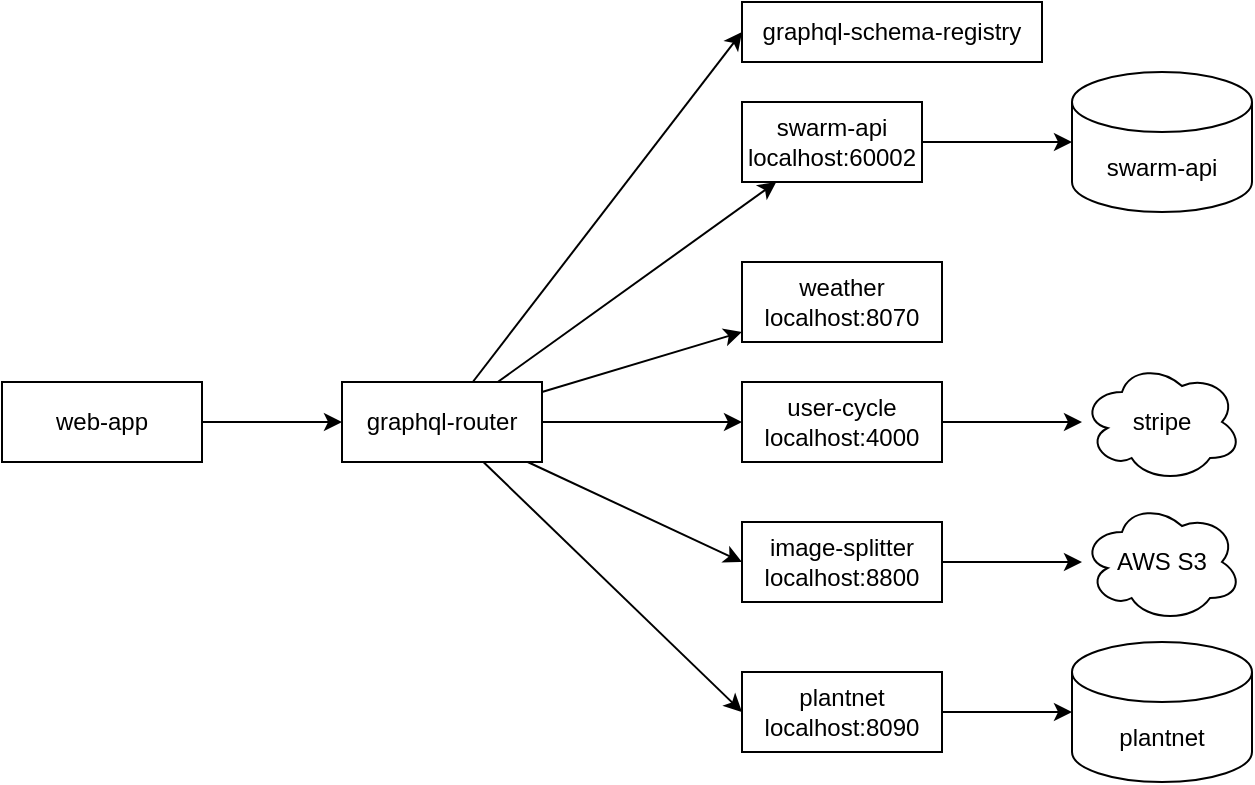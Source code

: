 <mxfile>
    <diagram id="gfNIs4ToVzj4N1ebJvz9" name="Page-1">
        <mxGraphModel dx="665" dy="538" grid="1" gridSize="10" guides="1" tooltips="1" connect="1" arrows="1" fold="1" page="1" pageScale="1" pageWidth="850" pageHeight="1100" math="0" shadow="0">
            <root>
                <mxCell id="0"/>
                <mxCell id="1" parent="0"/>
                <mxCell id="4" value="" style="edgeStyle=none;html=1;" parent="1" source="2" target="3" edge="1">
                    <mxGeometry relative="1" as="geometry"/>
                </mxCell>
                <mxCell id="2" value="web-app" style="rounded=0;whiteSpace=wrap;html=1;" parent="1" vertex="1">
                    <mxGeometry x="30" y="240" width="100" height="40" as="geometry"/>
                </mxCell>
                <mxCell id="6" value="" style="edgeStyle=none;html=1;" parent="1" source="3" target="5" edge="1">
                    <mxGeometry relative="1" as="geometry"/>
                </mxCell>
                <mxCell id="8" value="" style="edgeStyle=none;html=1;entryX=0;entryY=0.5;entryDx=0;entryDy=0;" parent="1" source="3" target="7" edge="1">
                    <mxGeometry relative="1" as="geometry"/>
                </mxCell>
                <mxCell id="10" value="" style="edgeStyle=none;html=1;" parent="1" source="3" target="9" edge="1">
                    <mxGeometry relative="1" as="geometry"/>
                </mxCell>
                <mxCell id="12" value="" style="edgeStyle=none;html=1;entryX=0;entryY=0.5;entryDx=0;entryDy=0;" parent="1" source="3" target="11" edge="1">
                    <mxGeometry relative="1" as="geometry"/>
                </mxCell>
                <mxCell id="14" value="" style="edgeStyle=none;html=1;entryX=0;entryY=0.5;entryDx=0;entryDy=0;" parent="1" source="3" target="13" edge="1">
                    <mxGeometry relative="1" as="geometry"/>
                </mxCell>
                <mxCell id="20" value="" style="edgeStyle=none;html=1;entryX=0;entryY=0.5;entryDx=0;entryDy=0;" parent="1" source="3" target="19" edge="1">
                    <mxGeometry relative="1" as="geometry"/>
                </mxCell>
                <mxCell id="3" value="graphql-router" style="rounded=0;whiteSpace=wrap;html=1;" parent="1" vertex="1">
                    <mxGeometry x="200" y="240" width="100" height="40" as="geometry"/>
                </mxCell>
                <mxCell id="22" value="" style="edgeStyle=none;html=1;" parent="1" source="5" target="21" edge="1">
                    <mxGeometry relative="1" as="geometry"/>
                </mxCell>
                <mxCell id="5" value="swarm-api&lt;br&gt;localhost:60002" style="whiteSpace=wrap;html=1;rounded=0;" parent="1" vertex="1">
                    <mxGeometry x="400" y="100" width="90" height="40" as="geometry"/>
                </mxCell>
                <mxCell id="7" value="graphql-schema-registry" style="whiteSpace=wrap;html=1;rounded=0;" parent="1" vertex="1">
                    <mxGeometry x="400" y="50" width="150" height="30" as="geometry"/>
                </mxCell>
                <mxCell id="9" value="weather&lt;br&gt;localhost:8070" style="rounded=0;whiteSpace=wrap;html=1;" parent="1" vertex="1">
                    <mxGeometry x="400" y="180" width="100" height="40" as="geometry"/>
                </mxCell>
                <mxCell id="18" value="" style="edgeStyle=none;html=1;" parent="1" source="11" target="17" edge="1">
                    <mxGeometry relative="1" as="geometry"/>
                </mxCell>
                <mxCell id="11" value="user-cycle&lt;br&gt;localhost:4000" style="rounded=0;whiteSpace=wrap;html=1;" parent="1" vertex="1">
                    <mxGeometry x="400" y="240" width="100" height="40" as="geometry"/>
                </mxCell>
                <mxCell id="16" value="" style="edgeStyle=none;html=1;" parent="1" source="13" target="15" edge="1">
                    <mxGeometry relative="1" as="geometry"/>
                </mxCell>
                <mxCell id="13" value="image-splitter&lt;br&gt;localhost:8800" style="rounded=0;whiteSpace=wrap;html=1;" parent="1" vertex="1">
                    <mxGeometry x="400" y="310" width="100" height="40" as="geometry"/>
                </mxCell>
                <mxCell id="15" value="AWS S3" style="ellipse;shape=cloud;whiteSpace=wrap;html=1;rounded=0;" parent="1" vertex="1">
                    <mxGeometry x="570" y="300" width="80" height="60" as="geometry"/>
                </mxCell>
                <mxCell id="17" value="stripe" style="ellipse;shape=cloud;whiteSpace=wrap;html=1;rounded=0;" parent="1" vertex="1">
                    <mxGeometry x="570" y="230" width="80" height="60" as="geometry"/>
                </mxCell>
                <mxCell id="24" value="" style="edgeStyle=none;html=1;" parent="1" source="19" target="23" edge="1">
                    <mxGeometry relative="1" as="geometry"/>
                </mxCell>
                <mxCell id="19" value="plantnet&lt;br&gt;localhost:8090" style="rounded=0;whiteSpace=wrap;html=1;" parent="1" vertex="1">
                    <mxGeometry x="400" y="385" width="100" height="40" as="geometry"/>
                </mxCell>
                <mxCell id="21" value="swarm-api" style="shape=cylinder3;whiteSpace=wrap;html=1;boundedLbl=1;backgroundOutline=1;size=15;" parent="1" vertex="1">
                    <mxGeometry x="565" y="85" width="90" height="70" as="geometry"/>
                </mxCell>
                <mxCell id="23" value="plantnet" style="shape=cylinder3;whiteSpace=wrap;html=1;boundedLbl=1;backgroundOutline=1;size=15;" parent="1" vertex="1">
                    <mxGeometry x="565" y="370" width="90" height="70" as="geometry"/>
                </mxCell>
            </root>
        </mxGraphModel>
    </diagram>
</mxfile>